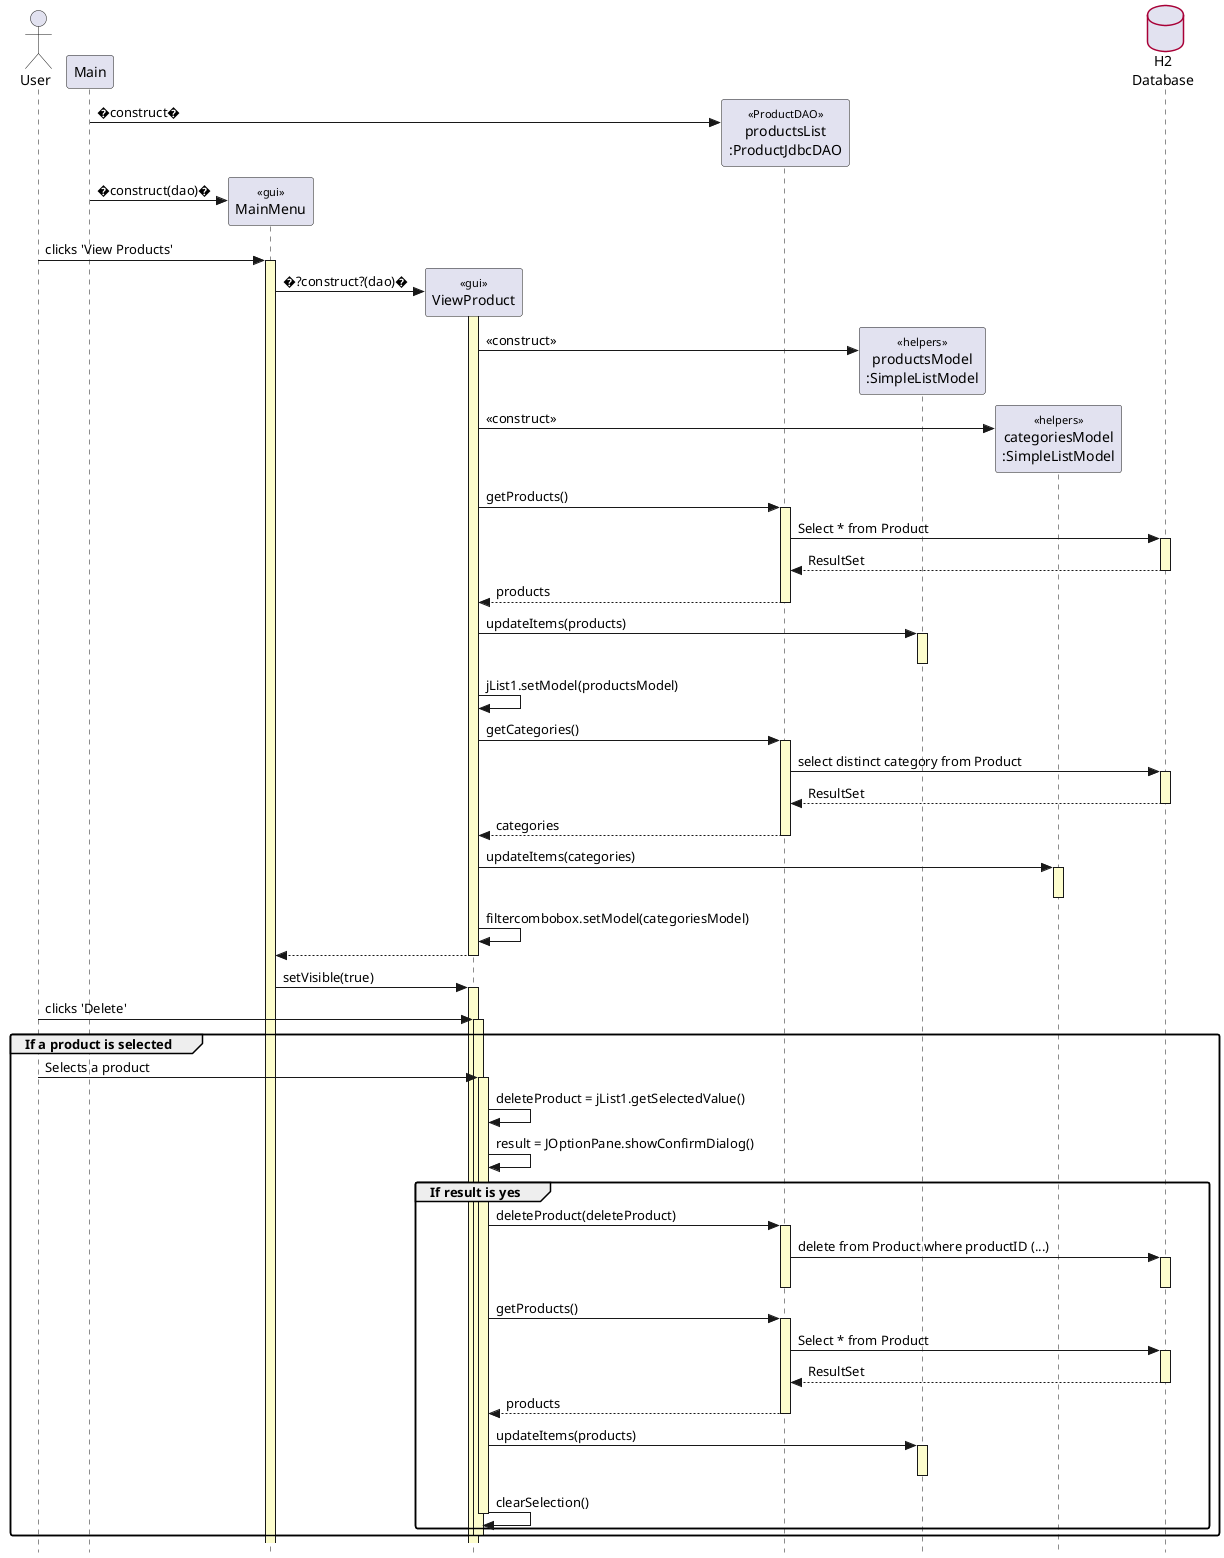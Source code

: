 @startuml
' style tweaks to make the diagram a little more readable
skinparam {
	Style strictuml
	RoundCorner 5
        Database {
		' the default border no longer matches the normal colours (bug?), so fix this
		BorderColor #A80036
	}
	Sequence {
		' make activations yellow too
		LifeLineBackgroundColor #FDFDCD

		' make stereotypes less ugly
		Stereotype {
			Font {
				Size 11
				Style plain
			}
		}
	}
}

actor User as user
participant "Main" as main
participant "MainMenu" as menu <<gui>>
participant "ViewProduct" as ViewProduct <<gui>>
participant "productsList\n:ProductJdbcDAO" as dao <<ProductDAO>>
participant "productsModel\n:SimpleListModel" as model <<helpers>>
participant "categoriesModel\n:SimpleListModel" as categoriesmodel <<helpers>>
database "H2\nDatabase" as db


create dao
main -> dao : �construct�


create menu
main -> menu : �construct(dao)�

user -> menu++ : clicks 'View Products'

create ViewProduct
menu -> ViewProduct++ : �?construct?(dao)�


create model
ViewProduct -> model : <<construct>>
create categoriesmodel
ViewProduct -> categoriesmodel : <<construct>>



'ViewProduct++
ViewProduct -> dao++ : getProducts()
dao -> db++ : Select * from Product
return ResultSet
return products
ViewProduct -> model++ : updateItems(products)
model--
ViewProduct -> ViewProduct :jList1.setModel(productsModel)
ViewProduct -> dao++ : getCategories()
dao -> db++ : select distinct category from Product
return ResultSet
return categories
ViewProduct -> categoriesmodel++ : updateItems(categories)
categoriesmodel--
ViewProduct -> ViewProduct :filtercombobox.setModel(categoriesModel)
ViewProduct --> menu
ViewProduct--


menu -> ViewProduct++ : setVisible(true)
user -> ViewProduct++ : clicks 'Delete'

Group If a product is selected
user -> ViewProduct++ : Selects a product
ViewProduct -> ViewProduct : deleteProduct = jList1.getSelectedValue()
ViewProduct -> ViewProduct : result = JOptionPane.showConfirmDialog()

Group If result is yes
ViewProduct -> dao++ : deleteProduct(deleteProduct)
dao -> db++ : delete from Product where productID (...)
db--
dao--

ViewProduct -> dao++ : getProducts()
dao -> db++ : Select * from Product
return ResultSet
return products
ViewProduct -> model++ : updateItems(products)
model-- 

ViewProduct -> ViewProduct: clearSelection()
ViewProduct--
end
ViewProduct--
end
@enduml@startuml
' style tweaks to make the diagram a little more readable
skinparam {
	Style strictuml
	RoundCorner 5
        Database {
		' the default border no longer matches the normal colours (bug?), so fix this
		BorderColor #A80036
	}
	Sequence {
		' make activations yellow too
		LifeLineBackgroundColor #FDFDCD

		' make stereotypes less ugly
		Stereotype {
			Font {
				Size 11
				Style plain
			}
		}
	}
}

actor User as user
participant "Main" as main
participant "MainMenu" as menu <<gui>>
participant "ViewProduct" as ViewProduct <<gui>>
participant "productsList\n:ProductJdbcDAO" as dao <<Product?DAO>>
participant "productsModel\n:SimpleListModel" as model <<helpers>>
participant "categoriesModel\n:SimpleListModel" as categoriesmodel <<helpers>>
database "H2\nDatabase" as db


create dao
main -> dao : �construct�


create menu
main -> menu : �construct(dao)�

user -> menu++ : clicks 'View Products'

create ViewProduct
menu -> ViewProduct++ : �?construct?(dao)�


create model
ViewProduct -> model : <<construct>>
create categoriesmodel
ViewProduct -> categoriesmodel : <<construct>>
ViewProduct--


'ViewProduct++
ViewProduct -> dao++ : getProducts()
dao -> db++ : Select * from Product
return ResultSet
return products
ViewProduct -> model++ : updateItems(products)
model--
ViewProduct -> ViewProduct :jList1.setModel(productsModel)
ViewProduct -> dao++ : getCategories()
dao -> db++ : select distinct category from Product
return ResultSet
return categories
ViewProduct -> categoriesmodel++ : updateItems(categories)
categoriesmodel--
ViewProduct -> ViewProduct :filtercombobox.setModel(categoriesModel)
ViewProduct --> menu

menu -> ViewProduct++ : setVisible(true)
user -> ViewProduct++ : clicks 'Delete'

Group If a product is selected
user -> ViewProduct++ : Selects a product
ViewProduct -> ViewProduct : deleteProduct = jList1.getSelectedValue()
ViewProduct -> ViewProduct : result = JOptionPane.showConfirmDialog()

Group If result is yes
ViewProduct -> dao++ : deleteProduct(deleteProduct)
dao -> db++ : delete from Product where productID (...)
db--
dao--

ViewProduct -> dao++ : getProducts()
dao -> db++ : Select * from Product
return ResultSet
return products
ViewProduct -> model++ : updateItems(products)
model-- 

ViewProduct -> ViewProduct: clearSelection()
ViewProduct--
end
ViewProduct--
end
@enduml